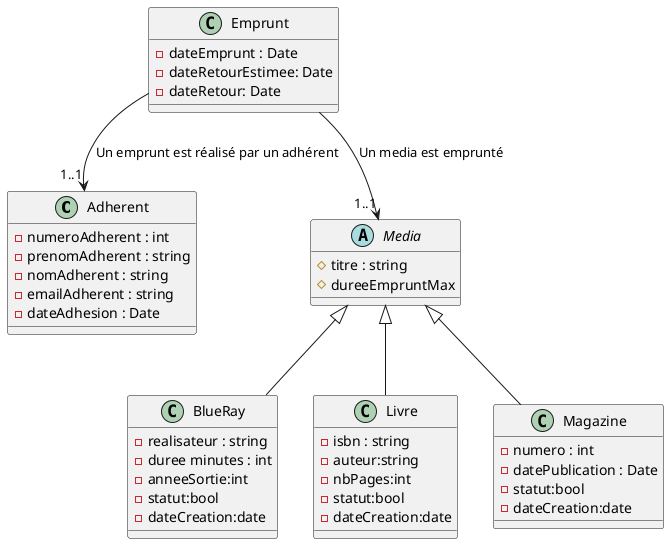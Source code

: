 @startuml
'https://plantuml.com/sequence-diagram
Class Adherent{
    -numeroAdherent : int
    -prenomAdherent : string
    -nomAdherent : string
    -emailAdherent : string
    -dateAdhesion : Date

}
Abstract Class Media{
    #titre : string
    #dureeEmpruntMax
}
Class BlueRay{
    -realisateur : string
    -duree minutes : int
    -anneeSortie:int
    -statut:bool
    -dateCreation:date


}

Class Livre{
    -isbn : string
    -auteur:string
    -nbPages:int
    -statut:bool
    -dateCreation:date

}

Class Magazine{
    -numero : int
    -datePublication : Date
    -statut:bool
    -dateCreation:date

}

Class Emprunt{
    -dateEmprunt : Date
    -dateRetourEstimee: Date
    -dateRetour: Date

}
Media <|-- Livre
Media <|-- BlueRay
Media <|-- Magazine

Emprunt  --> "1..1" Media : Un media est emprunté
Emprunt --> "1..1" Adherent : Un emprunt est réalisé par un adhérent


@enduml